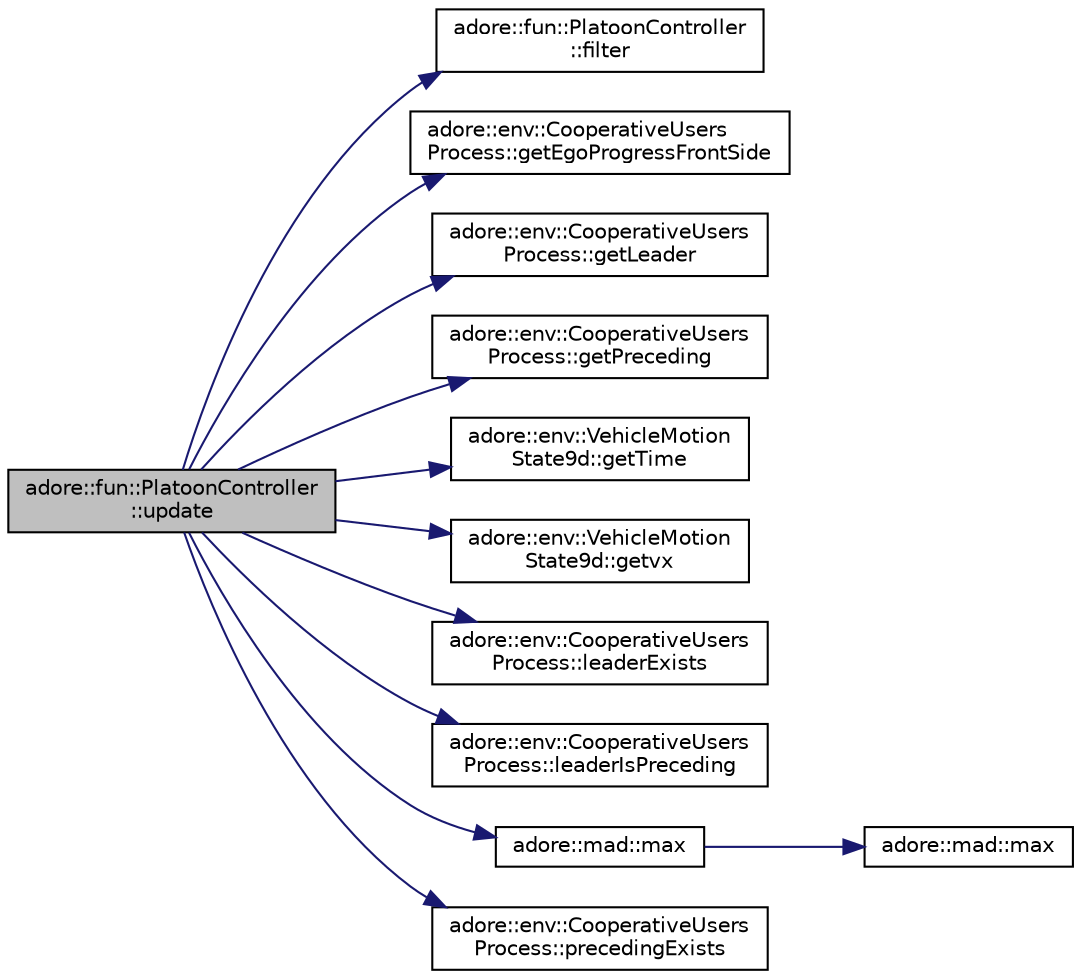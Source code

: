 digraph "adore::fun::PlatoonController::update"
{
 // LATEX_PDF_SIZE
  edge [fontname="Helvetica",fontsize="10",labelfontname="Helvetica",labelfontsize="10"];
  node [fontname="Helvetica",fontsize="10",shape=record];
  rankdir="LR";
  Node1 [label="adore::fun::PlatoonController\l::update",height=0.2,width=0.4,color="black", fillcolor="grey75", style="filled", fontcolor="black",tooltip=" "];
  Node1 -> Node2 [color="midnightblue",fontsize="10",style="solid",fontname="Helvetica"];
  Node2 [label="adore::fun::PlatoonController\l::filter",height=0.2,width=0.4,color="black", fillcolor="white", style="filled",URL="$classadore_1_1fun_1_1PlatoonController.html#a1a44f1f3bb46769534d9670b0bf4e3b9",tooltip=" "];
  Node1 -> Node3 [color="midnightblue",fontsize="10",style="solid",fontname="Helvetica"];
  Node3 [label="adore::env::CooperativeUsers\lProcess::getEgoProgressFrontSide",height=0.2,width=0.4,color="black", fillcolor="white", style="filled",URL="$classadore_1_1env_1_1CooperativeUsersProcess.html#a30de6abe582e02fcae55f6a370bc3009",tooltip=" "];
  Node1 -> Node4 [color="midnightblue",fontsize="10",style="solid",fontname="Helvetica"];
  Node4 [label="adore::env::CooperativeUsers\lProcess::getLeader",height=0.2,width=0.4,color="black", fillcolor="white", style="filled",URL="$classadore_1_1env_1_1CooperativeUsersProcess.html#a9c5eafa6bac8ef7f8bcab91afbc92439",tooltip=" "];
  Node1 -> Node5 [color="midnightblue",fontsize="10",style="solid",fontname="Helvetica"];
  Node5 [label="adore::env::CooperativeUsers\lProcess::getPreceding",height=0.2,width=0.4,color="black", fillcolor="white", style="filled",URL="$classadore_1_1env_1_1CooperativeUsersProcess.html#acead1c97755afd9dcedd5477502c615e",tooltip=" "];
  Node1 -> Node6 [color="midnightblue",fontsize="10",style="solid",fontname="Helvetica"];
  Node6 [label="adore::env::VehicleMotion\lState9d::getTime",height=0.2,width=0.4,color="black", fillcolor="white", style="filled",URL="$structadore_1_1env_1_1VehicleMotionState9d.html#ae7d75a3f7d52a946f075e669832caa17",tooltip="Get the time."];
  Node1 -> Node7 [color="midnightblue",fontsize="10",style="solid",fontname="Helvetica"];
  Node7 [label="adore::env::VehicleMotion\lState9d::getvx",height=0.2,width=0.4,color="black", fillcolor="white", style="filled",URL="$structadore_1_1env_1_1VehicleMotionState9d.html#a2547f79442e772d79fbf5051a2a08bfa",tooltip="Get the longitudinal velocity."];
  Node1 -> Node8 [color="midnightblue",fontsize="10",style="solid",fontname="Helvetica"];
  Node8 [label="adore::env::CooperativeUsers\lProcess::leaderExists",height=0.2,width=0.4,color="black", fillcolor="white", style="filled",URL="$classadore_1_1env_1_1CooperativeUsersProcess.html#abd908df19427e757e7118e394d2c933b",tooltip=" "];
  Node1 -> Node9 [color="midnightblue",fontsize="10",style="solid",fontname="Helvetica"];
  Node9 [label="adore::env::CooperativeUsers\lProcess::leaderIsPreceding",height=0.2,width=0.4,color="black", fillcolor="white", style="filled",URL="$classadore_1_1env_1_1CooperativeUsersProcess.html#ad6c0e5e520862db01a12a22d7c3998db",tooltip=" "];
  Node1 -> Node10 [color="midnightblue",fontsize="10",style="solid",fontname="Helvetica"];
  Node10 [label="adore::mad::max",height=0.2,width=0.4,color="black", fillcolor="white", style="filled",URL="$namespaceadore_1_1mad.html#adea062854ef0b105a3fdca8cf2aca945",tooltip=" "];
  Node10 -> Node11 [color="midnightblue",fontsize="10",style="solid",fontname="Helvetica"];
  Node11 [label="adore::mad::max",height=0.2,width=0.4,color="black", fillcolor="white", style="filled",URL="$namespaceadore_1_1mad.html#a618a8842fed7b9375957b1e393c58492",tooltip=" "];
  Node1 -> Node12 [color="midnightblue",fontsize="10",style="solid",fontname="Helvetica"];
  Node12 [label="adore::env::CooperativeUsers\lProcess::precedingExists",height=0.2,width=0.4,color="black", fillcolor="white", style="filled",URL="$classadore_1_1env_1_1CooperativeUsersProcess.html#a02ced95477a7933f9f7b33bf26a1cd2c",tooltip=" "];
}
